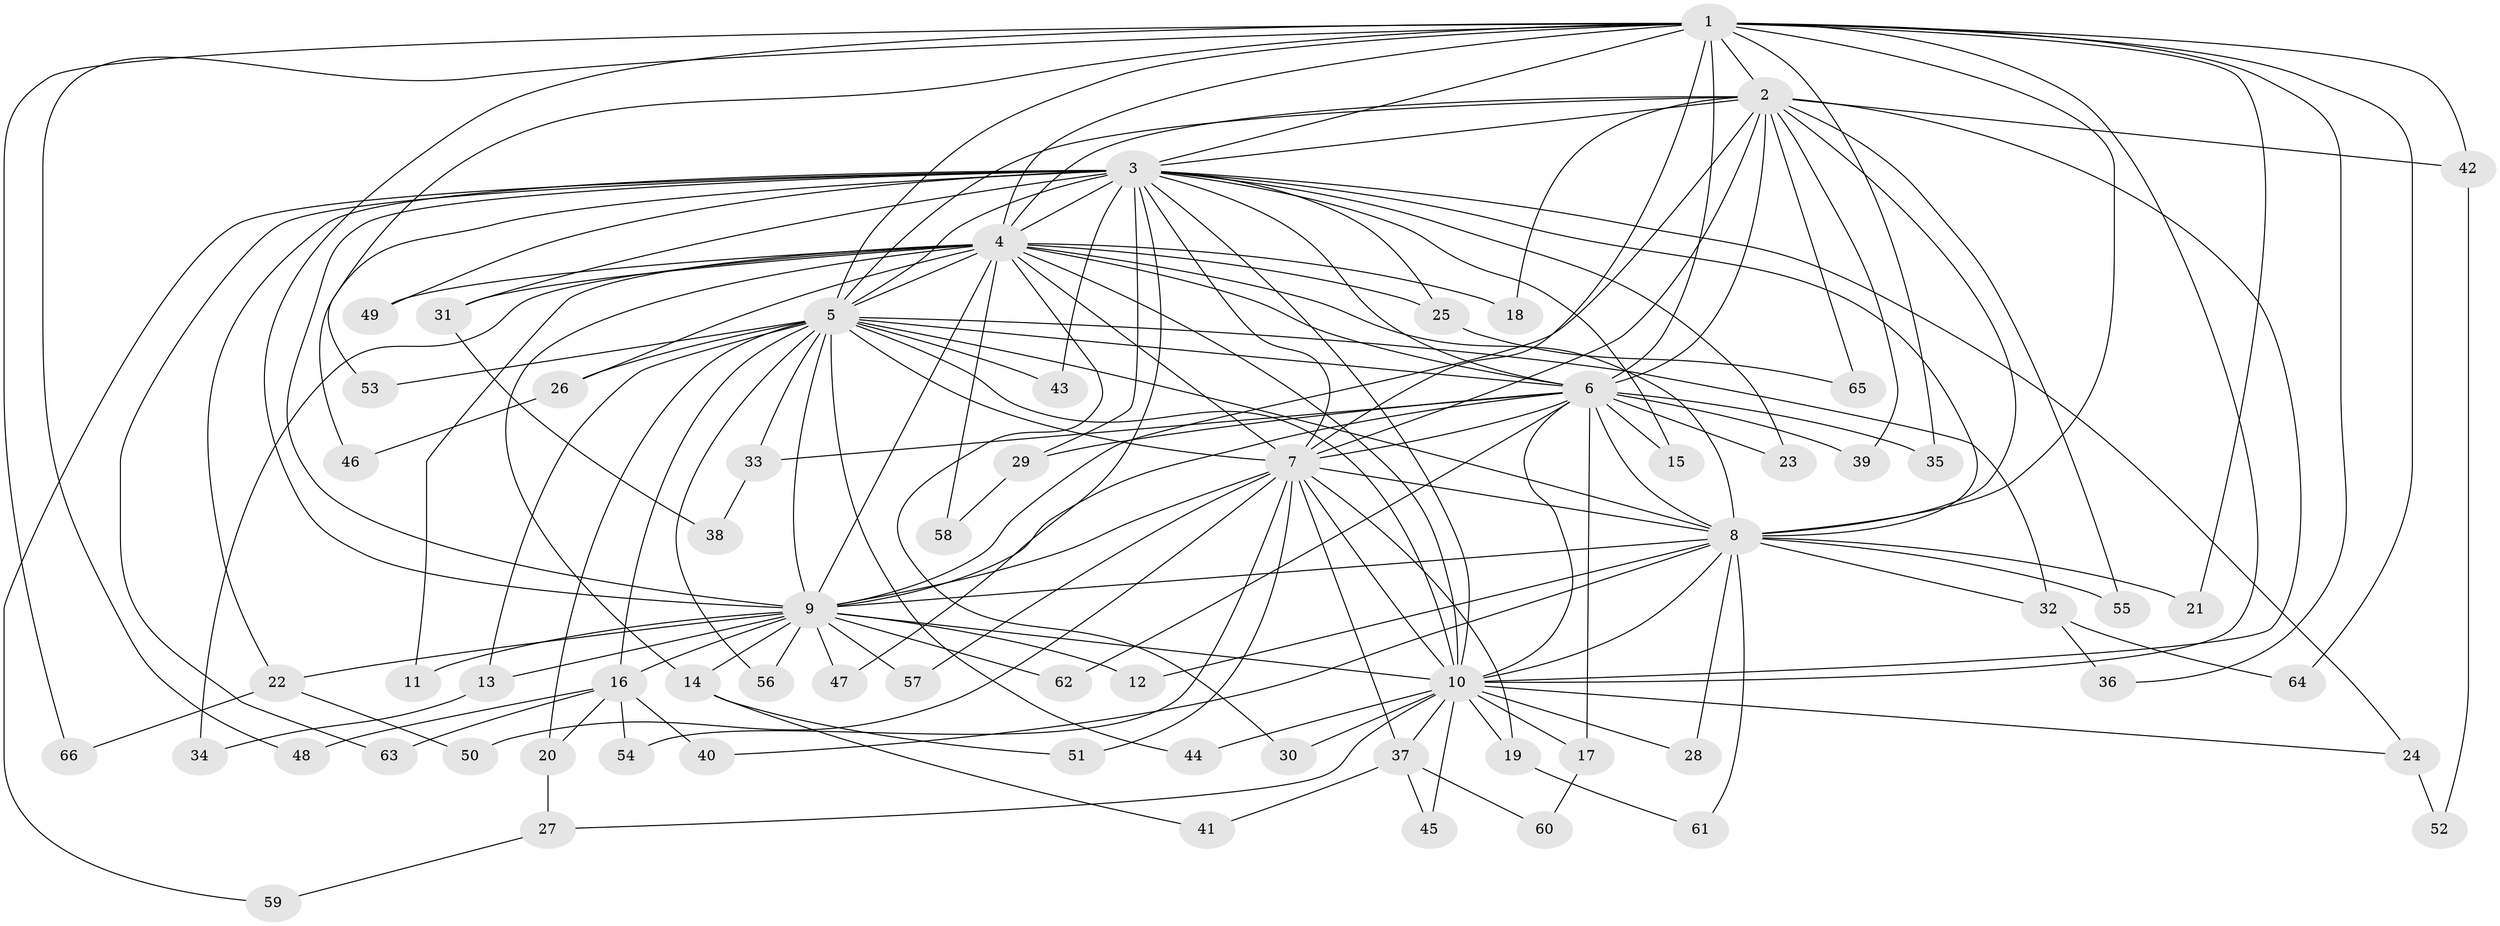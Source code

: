 // Generated by graph-tools (version 1.1) at 2025/14/03/09/25 04:14:16]
// undirected, 66 vertices, 157 edges
graph export_dot {
graph [start="1"]
  node [color=gray90,style=filled];
  1;
  2;
  3;
  4;
  5;
  6;
  7;
  8;
  9;
  10;
  11;
  12;
  13;
  14;
  15;
  16;
  17;
  18;
  19;
  20;
  21;
  22;
  23;
  24;
  25;
  26;
  27;
  28;
  29;
  30;
  31;
  32;
  33;
  34;
  35;
  36;
  37;
  38;
  39;
  40;
  41;
  42;
  43;
  44;
  45;
  46;
  47;
  48;
  49;
  50;
  51;
  52;
  53;
  54;
  55;
  56;
  57;
  58;
  59;
  60;
  61;
  62;
  63;
  64;
  65;
  66;
  1 -- 2;
  1 -- 3;
  1 -- 4;
  1 -- 5;
  1 -- 6;
  1 -- 7;
  1 -- 8;
  1 -- 9;
  1 -- 10;
  1 -- 21;
  1 -- 35;
  1 -- 36;
  1 -- 42;
  1 -- 48;
  1 -- 53;
  1 -- 64;
  1 -- 66;
  2 -- 3;
  2 -- 4;
  2 -- 5;
  2 -- 6;
  2 -- 7;
  2 -- 8;
  2 -- 9;
  2 -- 10;
  2 -- 18;
  2 -- 39;
  2 -- 42;
  2 -- 55;
  2 -- 65;
  3 -- 4;
  3 -- 5;
  3 -- 6;
  3 -- 7;
  3 -- 8;
  3 -- 9;
  3 -- 10;
  3 -- 15;
  3 -- 22;
  3 -- 23;
  3 -- 24;
  3 -- 25;
  3 -- 29;
  3 -- 31;
  3 -- 43;
  3 -- 46;
  3 -- 47;
  3 -- 49;
  3 -- 59;
  3 -- 63;
  4 -- 5;
  4 -- 6;
  4 -- 7;
  4 -- 8;
  4 -- 9;
  4 -- 10;
  4 -- 11;
  4 -- 14;
  4 -- 18;
  4 -- 25;
  4 -- 26;
  4 -- 30;
  4 -- 31;
  4 -- 34;
  4 -- 49;
  4 -- 58;
  5 -- 6;
  5 -- 7;
  5 -- 8;
  5 -- 9;
  5 -- 10;
  5 -- 13;
  5 -- 16;
  5 -- 20;
  5 -- 26;
  5 -- 32;
  5 -- 33;
  5 -- 43;
  5 -- 44;
  5 -- 53;
  5 -- 56;
  6 -- 7;
  6 -- 8;
  6 -- 9;
  6 -- 10;
  6 -- 15;
  6 -- 17;
  6 -- 23;
  6 -- 29;
  6 -- 33;
  6 -- 35;
  6 -- 39;
  6 -- 62;
  7 -- 8;
  7 -- 9;
  7 -- 10;
  7 -- 19;
  7 -- 37;
  7 -- 50;
  7 -- 51;
  7 -- 54;
  7 -- 57;
  8 -- 9;
  8 -- 10;
  8 -- 12;
  8 -- 21;
  8 -- 28;
  8 -- 32;
  8 -- 40;
  8 -- 55;
  8 -- 61;
  9 -- 10;
  9 -- 11;
  9 -- 12;
  9 -- 13;
  9 -- 14;
  9 -- 16;
  9 -- 22;
  9 -- 47;
  9 -- 56;
  9 -- 57;
  9 -- 62;
  10 -- 17;
  10 -- 19;
  10 -- 24;
  10 -- 27;
  10 -- 28;
  10 -- 30;
  10 -- 37;
  10 -- 44;
  10 -- 45;
  13 -- 34;
  14 -- 41;
  14 -- 51;
  16 -- 20;
  16 -- 40;
  16 -- 48;
  16 -- 54;
  16 -- 63;
  17 -- 60;
  19 -- 61;
  20 -- 27;
  22 -- 50;
  22 -- 66;
  24 -- 52;
  25 -- 65;
  26 -- 46;
  27 -- 59;
  29 -- 58;
  31 -- 38;
  32 -- 36;
  32 -- 64;
  33 -- 38;
  37 -- 41;
  37 -- 45;
  37 -- 60;
  42 -- 52;
}
